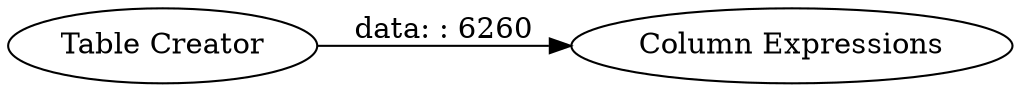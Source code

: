 digraph {
	"-3107335184548348993_25" [label="Column Expressions"]
	"-3107335184548348993_24" [label="Table Creator"]
	"-3107335184548348993_24" -> "-3107335184548348993_25" [label="data: : 6260"]
	rankdir=LR
}
